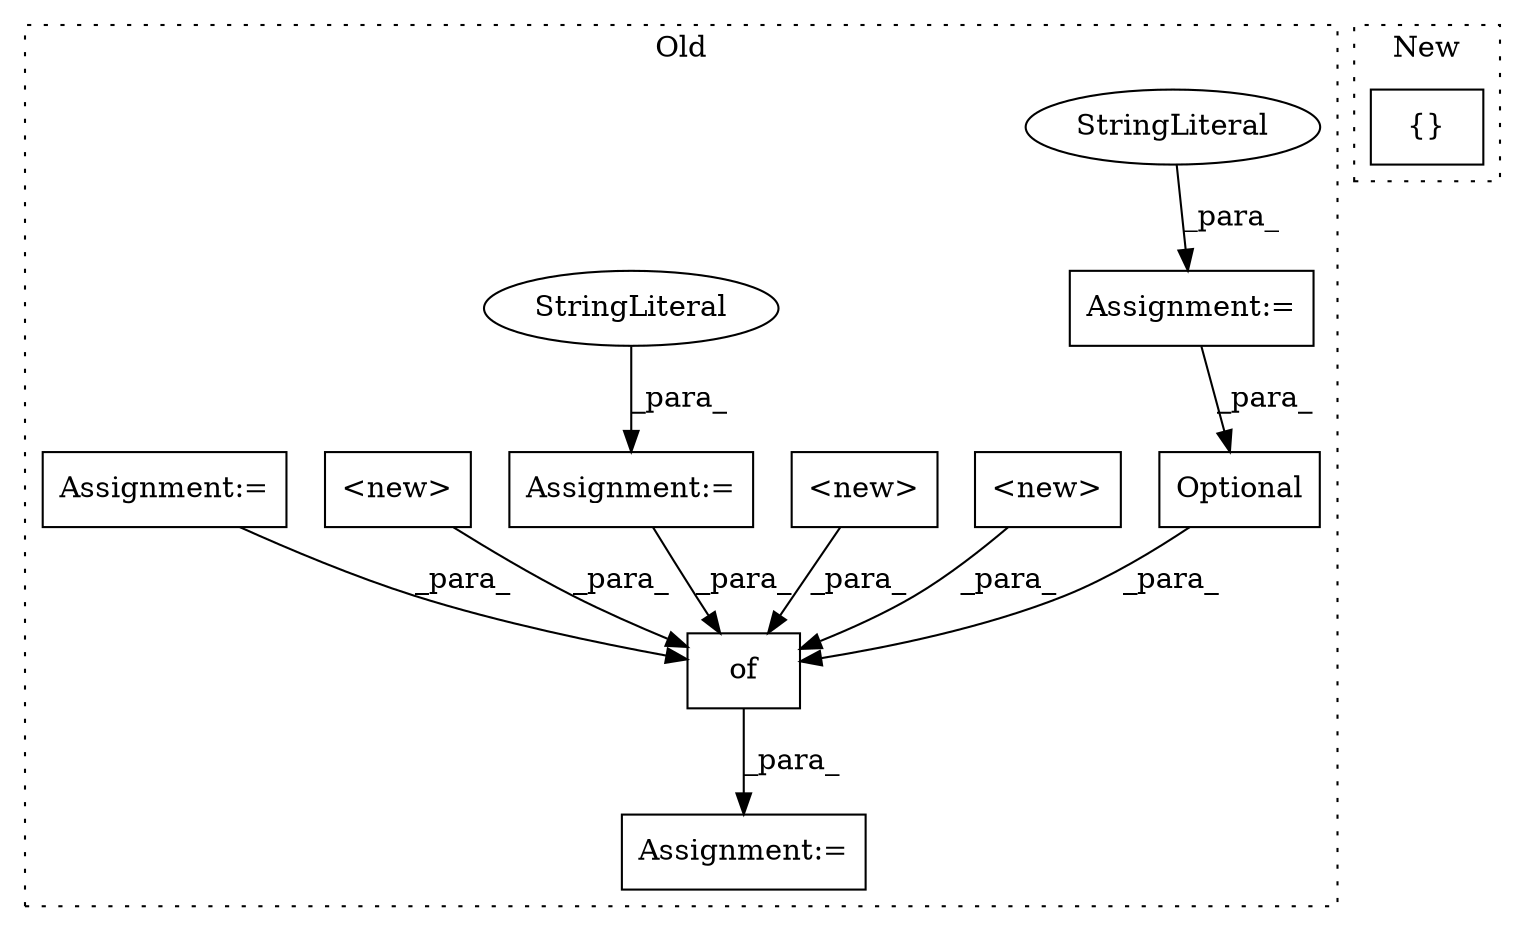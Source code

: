 digraph G {
subgraph cluster0 {
1 [label="Optional" a="32" s="3656,3690" l="9,1" shape="box"];
3 [label="Assignment:=" a="7" s="1347" l="1" shape="box"];
4 [label="StringLiteral" a="45" s="1348" l="10" shape="ellipse"];
5 [label="of" a="32" s="3642,3717" l="3,1" shape="box"];
6 [label="<new>" a="14" s="3172" l="52" shape="box"];
7 [label="Assignment:=" a="7" s="3587" l="1" shape="box"];
8 [label="<new>" a="14" s="3273" l="54" shape="box"];
9 [label="Assignment:=" a="7" s="1373" l="1" shape="box"];
10 [label="StringLiteral" a="45" s="1374" l="6" shape="ellipse"];
11 [label="<new>" a="14" s="3359" l="52" shape="box"];
12 [label="Assignment:=" a="7" s="1401" l="1" shape="box"];
label = "Old";
style="dotted";
}
subgraph cluster1 {
2 [label="{}" a="4" s="3391,3438" l="1,1" shape="box"];
label = "New";
style="dotted";
}
1 -> 5 [label="_para_"];
3 -> 1 [label="_para_"];
4 -> 3 [label="_para_"];
5 -> 7 [label="_para_"];
6 -> 5 [label="_para_"];
8 -> 5 [label="_para_"];
9 -> 5 [label="_para_"];
10 -> 9 [label="_para_"];
11 -> 5 [label="_para_"];
12 -> 5 [label="_para_"];
}